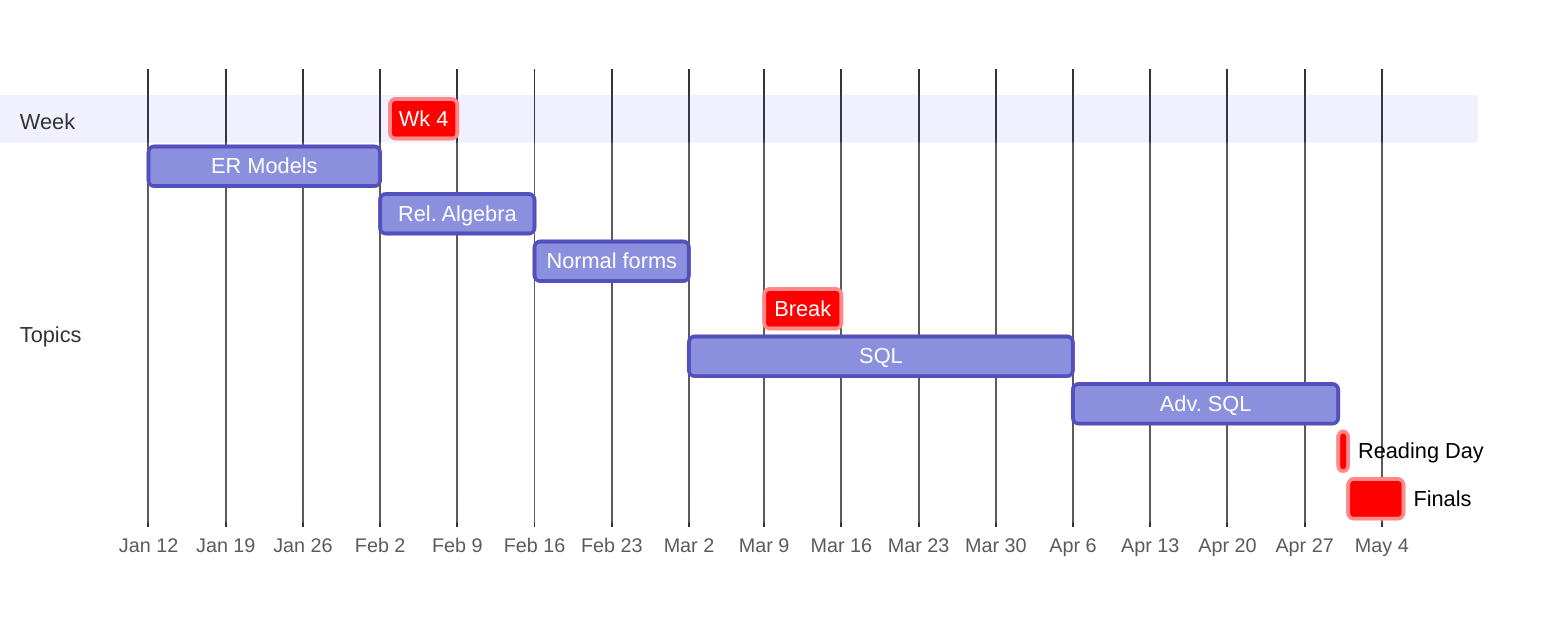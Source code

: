 gantt
    dateFormat  M/DD/YYYY
    axisFormat  %b %e

section Week
    Wk 4 : crit, 2/3/2025, 6d

section Topics
    ER Models : m1, 1/12/2025, 3w
    Rel. Algebra: m4, after m1, 2w
    Normal forms: m5, after m4, 2w
    Break: crit, m8, 3/09/2025, 1w
    SQL : m6, after m5, 5w
    Adv. SQL: m7, after m6, 24d
    Reading Day : crit, m10, 4/30/2025, 1d
    Finals : crit, m9, 5/01/2025, 5d